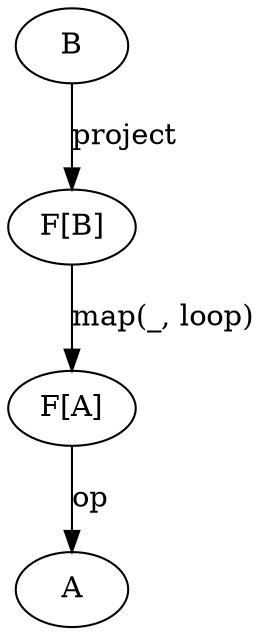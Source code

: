 digraph {
    B
    ListFList[label="F[B]"]
    ListFA[label="F[A]" class="disabled"]
    A[class="disabled"]

    B         -> ListFList [label=project class="disabled"]
    ListFList -> ListFA[label="map(_, loop)" class="disabled"]
    ListFA    -> A [label=op class="disabled"]
}
